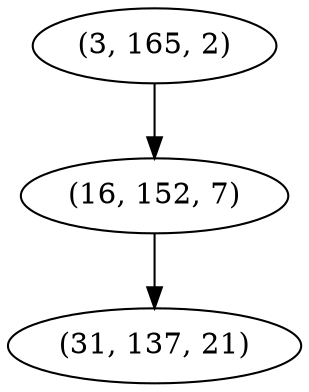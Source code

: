 digraph tree {
    "(3, 165, 2)";
    "(16, 152, 7)";
    "(31, 137, 21)";
    "(3, 165, 2)" -> "(16, 152, 7)";
    "(16, 152, 7)" -> "(31, 137, 21)";
}
